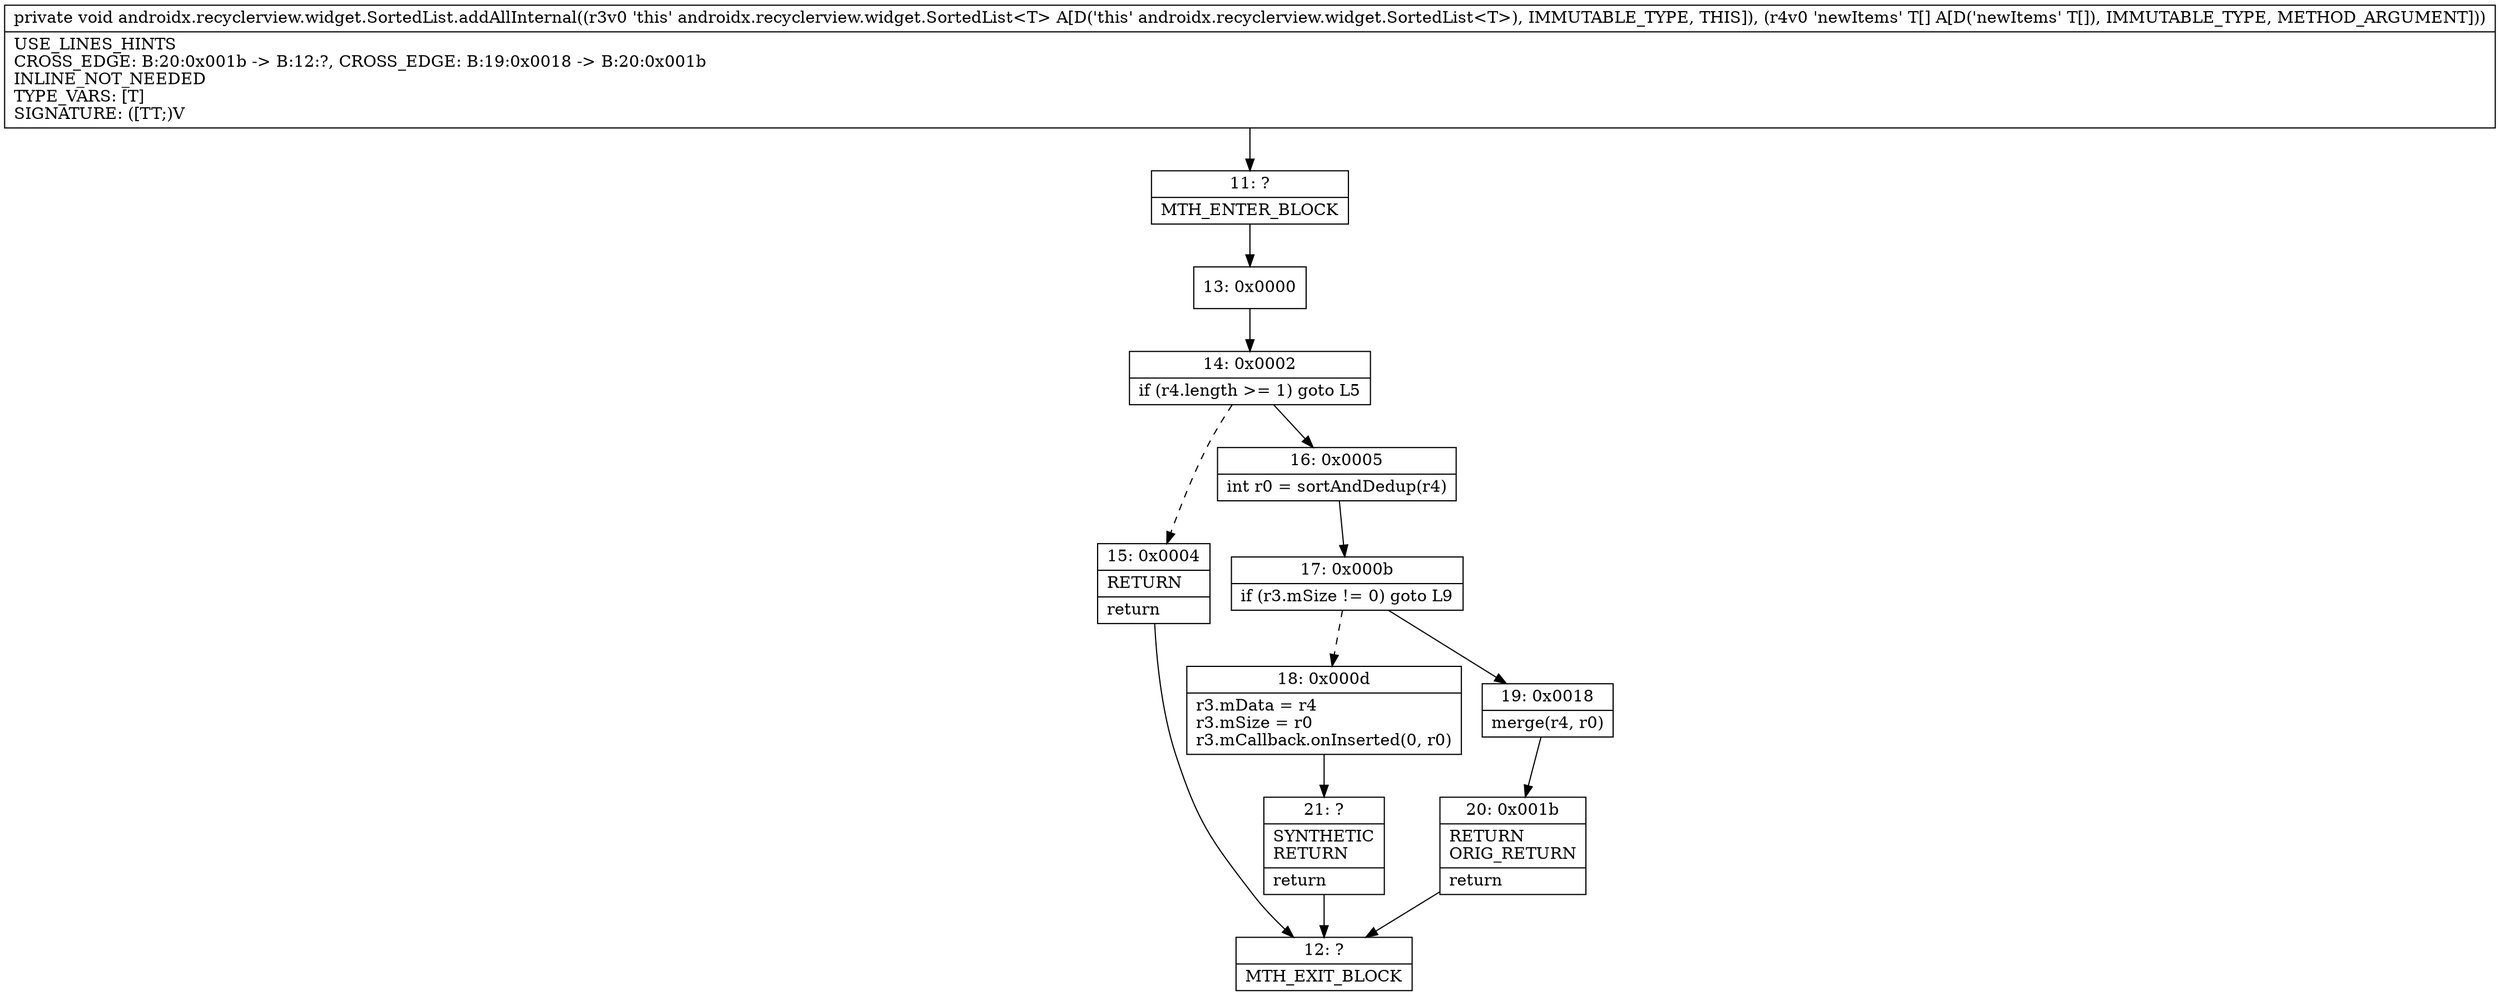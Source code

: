 digraph "CFG forandroidx.recyclerview.widget.SortedList.addAllInternal([Ljava\/lang\/Object;)V" {
Node_11 [shape=record,label="{11\:\ ?|MTH_ENTER_BLOCK\l}"];
Node_13 [shape=record,label="{13\:\ 0x0000}"];
Node_14 [shape=record,label="{14\:\ 0x0002|if (r4.length \>= 1) goto L5\l}"];
Node_15 [shape=record,label="{15\:\ 0x0004|RETURN\l|return\l}"];
Node_12 [shape=record,label="{12\:\ ?|MTH_EXIT_BLOCK\l}"];
Node_16 [shape=record,label="{16\:\ 0x0005|int r0 = sortAndDedup(r4)\l}"];
Node_17 [shape=record,label="{17\:\ 0x000b|if (r3.mSize != 0) goto L9\l}"];
Node_18 [shape=record,label="{18\:\ 0x000d|r3.mData = r4\lr3.mSize = r0\lr3.mCallback.onInserted(0, r0)\l}"];
Node_21 [shape=record,label="{21\:\ ?|SYNTHETIC\lRETURN\l|return\l}"];
Node_19 [shape=record,label="{19\:\ 0x0018|merge(r4, r0)\l}"];
Node_20 [shape=record,label="{20\:\ 0x001b|RETURN\lORIG_RETURN\l|return\l}"];
MethodNode[shape=record,label="{private void androidx.recyclerview.widget.SortedList.addAllInternal((r3v0 'this' androidx.recyclerview.widget.SortedList\<T\> A[D('this' androidx.recyclerview.widget.SortedList\<T\>), IMMUTABLE_TYPE, THIS]), (r4v0 'newItems' T[] A[D('newItems' T[]), IMMUTABLE_TYPE, METHOD_ARGUMENT]))  | USE_LINES_HINTS\lCROSS_EDGE: B:20:0x001b \-\> B:12:?, CROSS_EDGE: B:19:0x0018 \-\> B:20:0x001b\lINLINE_NOT_NEEDED\lTYPE_VARS: [T]\lSIGNATURE: ([TT;)V\l}"];
MethodNode -> Node_11;Node_11 -> Node_13;
Node_13 -> Node_14;
Node_14 -> Node_15[style=dashed];
Node_14 -> Node_16;
Node_15 -> Node_12;
Node_16 -> Node_17;
Node_17 -> Node_18[style=dashed];
Node_17 -> Node_19;
Node_18 -> Node_21;
Node_21 -> Node_12;
Node_19 -> Node_20;
Node_20 -> Node_12;
}

